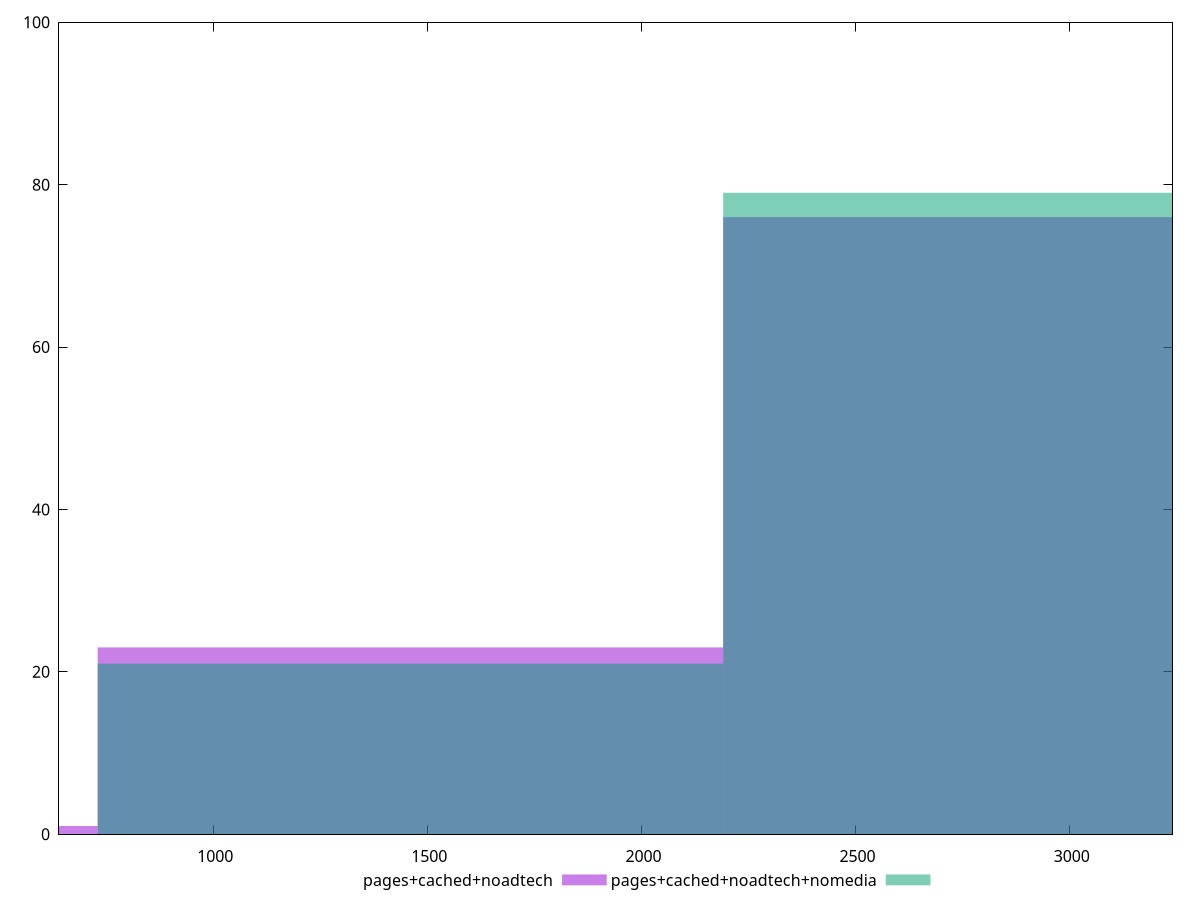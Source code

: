 reset

$pagesCachedNoadtech <<EOF
2921.1586060949558 76
1460.5793030474779 23
0 1
EOF

$pagesCachedNoadtechNomedia <<EOF
2921.1586060949558 79
1460.5793030474779 21
EOF

set key outside below
set boxwidth 1460.5793030474779
set xrange [640:3240]
set yrange [0:100]
set trange [0:100]
set style fill transparent solid 0.5 noborder
set terminal svg size 640, 500 enhanced background rgb 'white'
set output "report_00015_2021-02-09T16-11-33.973Z/uses-text-compression/comparison/histogram/2_vs_3.svg"

plot $pagesCachedNoadtech title "pages+cached+noadtech" with boxes, \
     $pagesCachedNoadtechNomedia title "pages+cached+noadtech+nomedia" with boxes

reset
